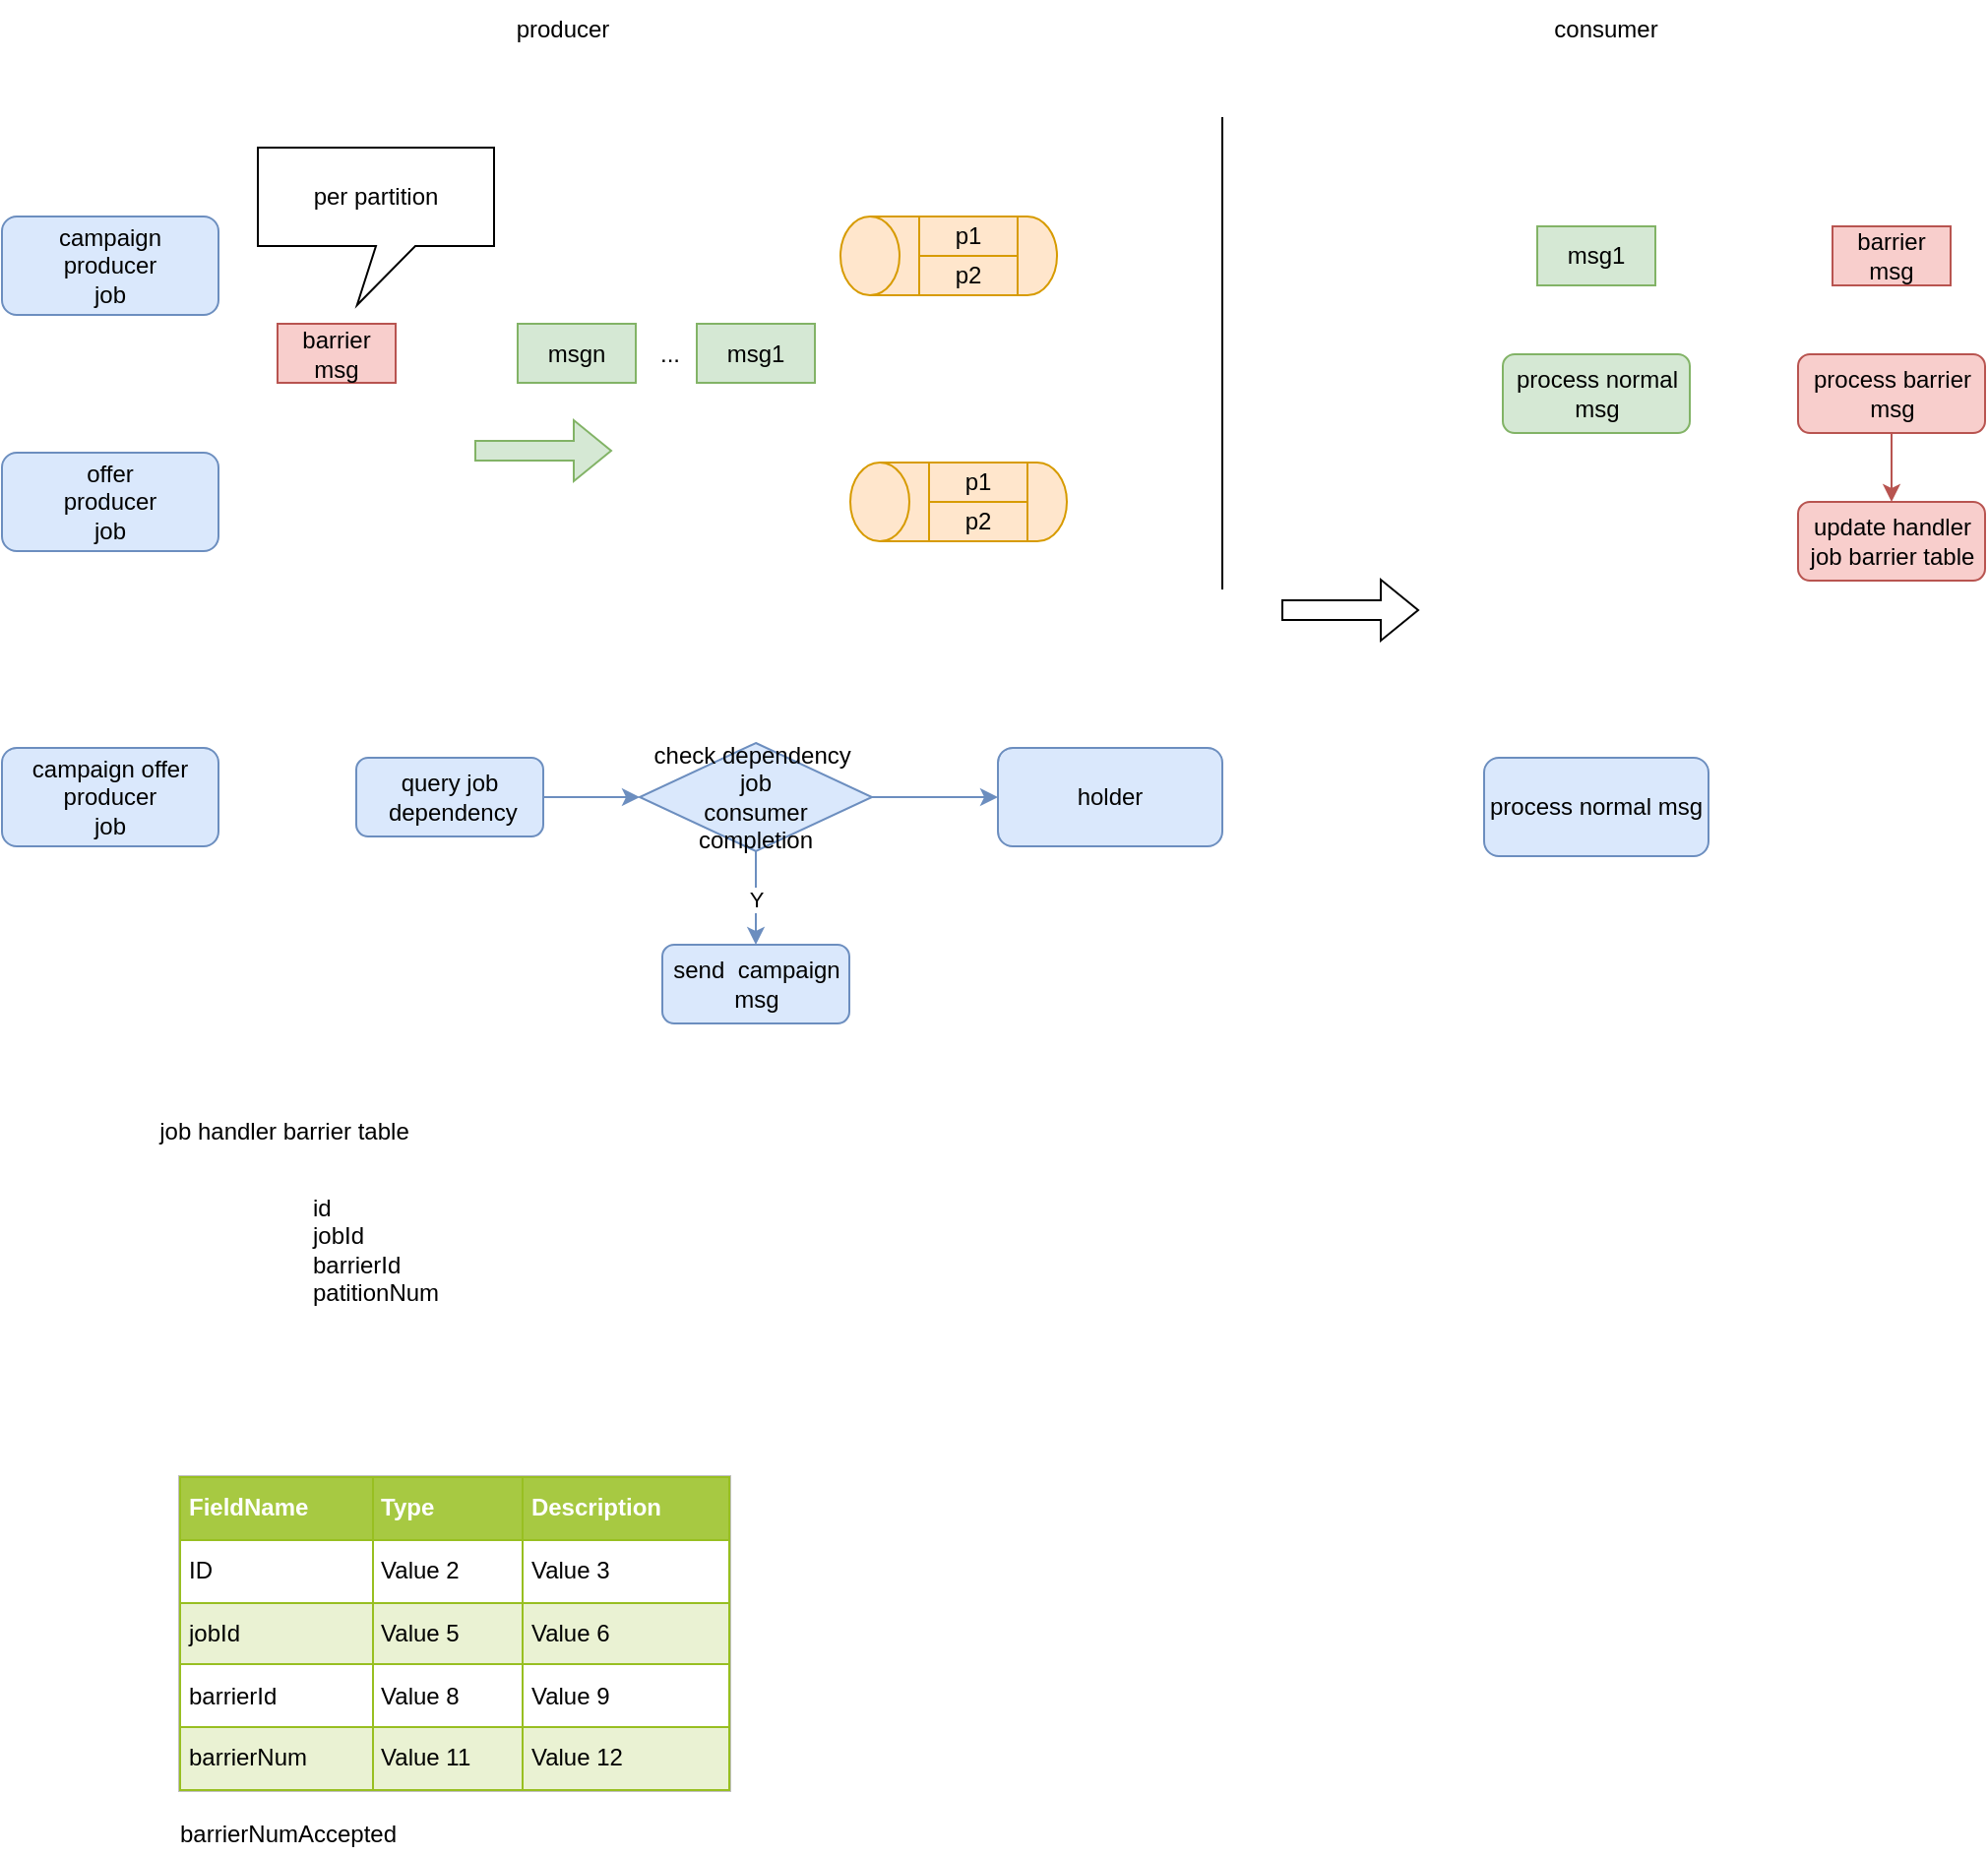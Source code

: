 <mxfile version="20.0.1" type="github">
  <diagram id="C5RBs43oDa-KdzZeNtuy" name="Page-1">
    <mxGraphModel dx="1120" dy="747" grid="1" gridSize="10" guides="1" tooltips="1" connect="1" arrows="1" fold="1" page="1" pageScale="1" pageWidth="827" pageHeight="1169" math="0" shadow="0">
      <root>
        <mxCell id="WIyWlLk6GJQsqaUBKTNV-0" />
        <mxCell id="WIyWlLk6GJQsqaUBKTNV-1" parent="WIyWlLk6GJQsqaUBKTNV-0" />
        <mxCell id="OMhgGvtzp42g15X-fxHF-0" value="campaign&lt;br&gt;producer&lt;br&gt;job" style="rounded=1;whiteSpace=wrap;html=1;fillColor=#dae8fc;strokeColor=#6c8ebf;" vertex="1" parent="WIyWlLk6GJQsqaUBKTNV-1">
          <mxGeometry x="140" y="210" width="110" height="50" as="geometry" />
        </mxCell>
        <mxCell id="OMhgGvtzp42g15X-fxHF-1" value="offer&lt;br&gt;producer&lt;br&gt;job" style="rounded=1;whiteSpace=wrap;html=1;fillColor=#dae8fc;strokeColor=#6c8ebf;" vertex="1" parent="WIyWlLk6GJQsqaUBKTNV-1">
          <mxGeometry x="140" y="330" width="110" height="50" as="geometry" />
        </mxCell>
        <mxCell id="OMhgGvtzp42g15X-fxHF-2" value="" style="shape=cylinder3;whiteSpace=wrap;html=1;boundedLbl=1;backgroundOutline=1;size=15;rotation=-90;fillColor=#ffe6cc;strokeColor=#d79b00;" vertex="1" parent="WIyWlLk6GJQsqaUBKTNV-1">
          <mxGeometry x="601" y="175" width="40" height="110" as="geometry" />
        </mxCell>
        <mxCell id="OMhgGvtzp42g15X-fxHF-3" value="p1" style="rounded=0;whiteSpace=wrap;html=1;fillColor=#ffe6cc;strokeColor=#d79b00;" vertex="1" parent="WIyWlLk6GJQsqaUBKTNV-1">
          <mxGeometry x="606" y="210" width="50" height="20" as="geometry" />
        </mxCell>
        <mxCell id="OMhgGvtzp42g15X-fxHF-4" value="p2" style="rounded=0;whiteSpace=wrap;html=1;fillColor=#ffe6cc;strokeColor=#d79b00;" vertex="1" parent="WIyWlLk6GJQsqaUBKTNV-1">
          <mxGeometry x="606" y="230" width="50" height="20" as="geometry" />
        </mxCell>
        <mxCell id="OMhgGvtzp42g15X-fxHF-10" value="" style="shape=flexArrow;endArrow=classic;html=1;rounded=0;fillColor=#d5e8d4;strokeColor=#82b366;" edge="1" parent="WIyWlLk6GJQsqaUBKTNV-1">
          <mxGeometry width="50" height="50" relative="1" as="geometry">
            <mxPoint x="380" y="329" as="sourcePoint" />
            <mxPoint x="450" y="329" as="targetPoint" />
          </mxGeometry>
        </mxCell>
        <mxCell id="OMhgGvtzp42g15X-fxHF-11" value="msg1" style="rounded=0;whiteSpace=wrap;html=1;fillColor=#d5e8d4;strokeColor=#82b366;" vertex="1" parent="WIyWlLk6GJQsqaUBKTNV-1">
          <mxGeometry x="493" y="264.5" width="60" height="30" as="geometry" />
        </mxCell>
        <mxCell id="OMhgGvtzp42g15X-fxHF-12" value="msgn" style="rounded=0;whiteSpace=wrap;html=1;fillColor=#d5e8d4;strokeColor=#82b366;" vertex="1" parent="WIyWlLk6GJQsqaUBKTNV-1">
          <mxGeometry x="402" y="264.5" width="60" height="30" as="geometry" />
        </mxCell>
        <mxCell id="OMhgGvtzp42g15X-fxHF-13" value="..." style="text;html=1;strokeColor=none;fillColor=none;align=center;verticalAlign=middle;whiteSpace=wrap;rounded=0;" vertex="1" parent="WIyWlLk6GJQsqaUBKTNV-1">
          <mxGeometry x="449" y="264.5" width="61" height="30" as="geometry" />
        </mxCell>
        <mxCell id="OMhgGvtzp42g15X-fxHF-14" value="barrier&lt;br&gt;msg" style="rounded=0;whiteSpace=wrap;html=1;fillColor=#f8cecc;strokeColor=#b85450;" vertex="1" parent="WIyWlLk6GJQsqaUBKTNV-1">
          <mxGeometry x="280" y="264.5" width="60" height="30" as="geometry" />
        </mxCell>
        <mxCell id="OMhgGvtzp42g15X-fxHF-17" value="per partition" style="shape=callout;whiteSpace=wrap;html=1;perimeter=calloutPerimeter;position2=0.42;" vertex="1" parent="WIyWlLk6GJQsqaUBKTNV-1">
          <mxGeometry x="270" y="175" width="120" height="80" as="geometry" />
        </mxCell>
        <mxCell id="OMhgGvtzp42g15X-fxHF-18" value="" style="shape=cylinder3;whiteSpace=wrap;html=1;boundedLbl=1;backgroundOutline=1;size=15;rotation=-90;fillColor=#ffe6cc;strokeColor=#d79b00;" vertex="1" parent="WIyWlLk6GJQsqaUBKTNV-1">
          <mxGeometry x="606" y="300" width="40" height="110" as="geometry" />
        </mxCell>
        <mxCell id="OMhgGvtzp42g15X-fxHF-19" value="p1" style="rounded=0;whiteSpace=wrap;html=1;fillColor=#ffe6cc;strokeColor=#d79b00;" vertex="1" parent="WIyWlLk6GJQsqaUBKTNV-1">
          <mxGeometry x="611" y="335" width="50" height="20" as="geometry" />
        </mxCell>
        <mxCell id="OMhgGvtzp42g15X-fxHF-20" value="p2" style="rounded=0;whiteSpace=wrap;html=1;fillColor=#ffe6cc;strokeColor=#d79b00;" vertex="1" parent="WIyWlLk6GJQsqaUBKTNV-1">
          <mxGeometry x="611" y="355" width="50" height="20" as="geometry" />
        </mxCell>
        <mxCell id="OMhgGvtzp42g15X-fxHF-21" value="producer" style="text;html=1;strokeColor=none;fillColor=none;align=center;verticalAlign=middle;whiteSpace=wrap;rounded=0;" vertex="1" parent="WIyWlLk6GJQsqaUBKTNV-1">
          <mxGeometry x="390" y="100" width="70" height="30" as="geometry" />
        </mxCell>
        <mxCell id="OMhgGvtzp42g15X-fxHF-22" value="" style="endArrow=none;html=1;rounded=0;" edge="1" parent="WIyWlLk6GJQsqaUBKTNV-1">
          <mxGeometry width="50" height="50" relative="1" as="geometry">
            <mxPoint x="760" y="399.5" as="sourcePoint" />
            <mxPoint x="760" y="159.5" as="targetPoint" />
          </mxGeometry>
        </mxCell>
        <mxCell id="OMhgGvtzp42g15X-fxHF-23" value="consumer" style="text;html=1;strokeColor=none;fillColor=none;align=center;verticalAlign=middle;whiteSpace=wrap;rounded=0;" vertex="1" parent="WIyWlLk6GJQsqaUBKTNV-1">
          <mxGeometry x="920" y="100" width="70" height="30" as="geometry" />
        </mxCell>
        <mxCell id="OMhgGvtzp42g15X-fxHF-24" value="" style="shape=flexArrow;endArrow=classic;html=1;rounded=0;" edge="1" parent="WIyWlLk6GJQsqaUBKTNV-1">
          <mxGeometry width="50" height="50" relative="1" as="geometry">
            <mxPoint x="790" y="410" as="sourcePoint" />
            <mxPoint x="860" y="410" as="targetPoint" />
          </mxGeometry>
        </mxCell>
        <mxCell id="OMhgGvtzp42g15X-fxHF-25" value="msg1" style="rounded=0;whiteSpace=wrap;html=1;fillColor=#d5e8d4;strokeColor=#82b366;" vertex="1" parent="WIyWlLk6GJQsqaUBKTNV-1">
          <mxGeometry x="920" y="215" width="60" height="30" as="geometry" />
        </mxCell>
        <mxCell id="OMhgGvtzp42g15X-fxHF-28" value="process normal msg" style="rounded=1;whiteSpace=wrap;html=1;fillColor=#d5e8d4;strokeColor=#82b366;" vertex="1" parent="WIyWlLk6GJQsqaUBKTNV-1">
          <mxGeometry x="902.5" y="280" width="95" height="40" as="geometry" />
        </mxCell>
        <mxCell id="OMhgGvtzp42g15X-fxHF-29" value="barrier&lt;br&gt;msg" style="rounded=0;whiteSpace=wrap;html=1;fillColor=#f8cecc;strokeColor=#b85450;" vertex="1" parent="WIyWlLk6GJQsqaUBKTNV-1">
          <mxGeometry x="1070" y="215" width="60" height="30" as="geometry" />
        </mxCell>
        <mxCell id="OMhgGvtzp42g15X-fxHF-34" value="" style="edgeStyle=orthogonalEdgeStyle;rounded=0;orthogonalLoop=1;jettySize=auto;html=1;fillColor=#f8cecc;strokeColor=#b85450;" edge="1" parent="WIyWlLk6GJQsqaUBKTNV-1" source="OMhgGvtzp42g15X-fxHF-30" target="OMhgGvtzp42g15X-fxHF-33">
          <mxGeometry relative="1" as="geometry" />
        </mxCell>
        <mxCell id="OMhgGvtzp42g15X-fxHF-30" value="process barrier msg" style="rounded=1;whiteSpace=wrap;html=1;fillColor=#f8cecc;strokeColor=#b85450;" vertex="1" parent="WIyWlLk6GJQsqaUBKTNV-1">
          <mxGeometry x="1052.5" y="280" width="95" height="40" as="geometry" />
        </mxCell>
        <mxCell id="OMhgGvtzp42g15X-fxHF-33" value="update handler job barrier table" style="rounded=1;whiteSpace=wrap;html=1;fillColor=#f8cecc;strokeColor=#b85450;" vertex="1" parent="WIyWlLk6GJQsqaUBKTNV-1">
          <mxGeometry x="1052.5" y="355" width="95" height="40" as="geometry" />
        </mxCell>
        <mxCell id="OMhgGvtzp42g15X-fxHF-35" value="campaign offer&lt;br&gt;producer&lt;br&gt;job" style="rounded=1;whiteSpace=wrap;html=1;fillColor=#dae8fc;strokeColor=#6c8ebf;" vertex="1" parent="WIyWlLk6GJQsqaUBKTNV-1">
          <mxGeometry x="140" y="480" width="110" height="50" as="geometry" />
        </mxCell>
        <mxCell id="OMhgGvtzp42g15X-fxHF-38" value="" style="edgeStyle=orthogonalEdgeStyle;rounded=0;orthogonalLoop=1;jettySize=auto;html=1;fillColor=#dae8fc;strokeColor=#6c8ebf;" edge="1" parent="WIyWlLk6GJQsqaUBKTNV-1" source="OMhgGvtzp42g15X-fxHF-36" target="OMhgGvtzp42g15X-fxHF-37">
          <mxGeometry relative="1" as="geometry" />
        </mxCell>
        <mxCell id="OMhgGvtzp42g15X-fxHF-36" value="query job &amp;nbsp;dependency" style="rounded=1;whiteSpace=wrap;html=1;fillColor=#dae8fc;strokeColor=#6c8ebf;" vertex="1" parent="WIyWlLk6GJQsqaUBKTNV-1">
          <mxGeometry x="320" y="485" width="95" height="40" as="geometry" />
        </mxCell>
        <mxCell id="OMhgGvtzp42g15X-fxHF-40" value="Y" style="edgeStyle=orthogonalEdgeStyle;rounded=0;orthogonalLoop=1;jettySize=auto;html=1;fillColor=#dae8fc;strokeColor=#6c8ebf;" edge="1" parent="WIyWlLk6GJQsqaUBKTNV-1" source="OMhgGvtzp42g15X-fxHF-37" target="OMhgGvtzp42g15X-fxHF-39">
          <mxGeometry relative="1" as="geometry" />
        </mxCell>
        <mxCell id="OMhgGvtzp42g15X-fxHF-42" value="" style="edgeStyle=orthogonalEdgeStyle;rounded=0;orthogonalLoop=1;jettySize=auto;html=1;fillColor=#dae8fc;strokeColor=#6c8ebf;" edge="1" parent="WIyWlLk6GJQsqaUBKTNV-1" source="OMhgGvtzp42g15X-fxHF-37" target="OMhgGvtzp42g15X-fxHF-41">
          <mxGeometry relative="1" as="geometry" />
        </mxCell>
        <mxCell id="OMhgGvtzp42g15X-fxHF-37" value="check dependency&amp;nbsp;&lt;br&gt;job&lt;br&gt;consumer&lt;br&gt;completion" style="rhombus;whiteSpace=wrap;html=1;fillColor=#dae8fc;strokeColor=#6c8ebf;" vertex="1" parent="WIyWlLk6GJQsqaUBKTNV-1">
          <mxGeometry x="464" y="477.5" width="118" height="55" as="geometry" />
        </mxCell>
        <mxCell id="OMhgGvtzp42g15X-fxHF-39" value="send &amp;nbsp;campaign msg" style="rounded=1;whiteSpace=wrap;html=1;fillColor=#dae8fc;strokeColor=#6c8ebf;" vertex="1" parent="WIyWlLk6GJQsqaUBKTNV-1">
          <mxGeometry x="475.5" y="580" width="95" height="40" as="geometry" />
        </mxCell>
        <mxCell id="OMhgGvtzp42g15X-fxHF-41" value="holder" style="rounded=1;whiteSpace=wrap;html=1;fillColor=#dae8fc;strokeColor=#6c8ebf;" vertex="1" parent="WIyWlLk6GJQsqaUBKTNV-1">
          <mxGeometry x="646" y="480" width="114" height="50" as="geometry" />
        </mxCell>
        <mxCell id="OMhgGvtzp42g15X-fxHF-43" value="job handler barrier table" style="text;html=1;strokeColor=none;fillColor=none;align=center;verticalAlign=middle;whiteSpace=wrap;rounded=0;" vertex="1" parent="WIyWlLk6GJQsqaUBKTNV-1">
          <mxGeometry x="211.25" y="660" width="145" height="30" as="geometry" />
        </mxCell>
        <mxCell id="OMhgGvtzp42g15X-fxHF-60" value="&lt;table border=&quot;1&quot; width=&quot;100%&quot; height=&quot;100%&quot; cellpadding=&quot;4&quot; style=&quot;width:100%;height:100%;border-collapse:collapse;&quot;&gt;&lt;tbody&gt;&lt;tr style=&quot;background-color:#A7C942;color:#ffffff;border:1px solid #98bf21;&quot;&gt;&lt;th align=&quot;left&quot;&gt;FieldName&lt;/th&gt;&lt;th align=&quot;left&quot;&gt;Type&lt;/th&gt;&lt;th align=&quot;left&quot;&gt;Description&lt;/th&gt;&lt;/tr&gt;&lt;tr style=&quot;border:1px solid #98bf21;&quot;&gt;&lt;td&gt;ID&lt;/td&gt;&lt;td&gt;Value 2&lt;/td&gt;&lt;td&gt;Value 3&lt;/td&gt;&lt;/tr&gt;&lt;tr style=&quot;background-color:#EAF2D3;border:1px solid #98bf21;&quot;&gt;&lt;td&gt;jobId&lt;/td&gt;&lt;td&gt;Value 5&lt;/td&gt;&lt;td&gt;Value 6&lt;/td&gt;&lt;/tr&gt;&lt;tr style=&quot;border:1px solid #98bf21;&quot;&gt;&lt;td&gt;barrierId&lt;/td&gt;&lt;td&gt;Value 8&lt;/td&gt;&lt;td&gt;Value 9&lt;/td&gt;&lt;/tr&gt;&lt;tr style=&quot;background-color:#EAF2D3;border:1px solid #98bf21;&quot;&gt;&lt;td&gt;barrierNum&lt;/td&gt;&lt;td&gt;Value 11&lt;/td&gt;&lt;td&gt;Value 12&lt;/td&gt;&lt;/tr&gt;&lt;/tbody&gt;&lt;/table&gt;" style="text;html=1;strokeColor=#c0c0c0;fillColor=#ffffff;overflow=fill;rounded=0;metaEdit=1;points=[[0,0,0,0,0],[0,0.25,0,0,0],[0,0.5,0,0,0],[0,0.75,0,0,0],[0,1,0,0,0],[0.25,0,0,0,0],[0.25,1,0,0,0],[0.5,0,0,0,0],[0.5,1,0,0,0],[0.75,0,0,0,0],[0.75,1,0,0,0],[1,0,0,0,0],[1,0.25,0,0,0],[1,0.5,0,0,0],[1,0.75,0,0,0],[1,1,0,0,0],[1,1,0,0,0]];absoluteArcSize=0;" vertex="1" parent="WIyWlLk6GJQsqaUBKTNV-1">
          <mxGeometry x="230" y="850" width="280" height="160" as="geometry" />
        </mxCell>
        <mxCell id="OMhgGvtzp42g15X-fxHF-61" value="barrierNumAccepted" style="text;html=1;align=center;verticalAlign=middle;resizable=0;points=[];autosize=1;strokeColor=none;fillColor=none;" vertex="1" parent="WIyWlLk6GJQsqaUBKTNV-1">
          <mxGeometry x="220" y="1022" width="130" height="20" as="geometry" />
        </mxCell>
        <mxCell id="OMhgGvtzp42g15X-fxHF-63" value="process normal msg" style="rounded=1;whiteSpace=wrap;html=1;fillColor=#dae8fc;strokeColor=#6c8ebf;" vertex="1" parent="WIyWlLk6GJQsqaUBKTNV-1">
          <mxGeometry x="893" y="485" width="114" height="50" as="geometry" />
        </mxCell>
        <mxCell id="OMhgGvtzp42g15X-fxHF-64" value="id&lt;br&gt;jobId&lt;br&gt;barrierId&lt;br&gt;patitionNum" style="text;html=1;strokeColor=none;fillColor=none;align=left;verticalAlign=middle;whiteSpace=wrap;rounded=0;" vertex="1" parent="WIyWlLk6GJQsqaUBKTNV-1">
          <mxGeometry x="296" y="710" width="154" height="50" as="geometry" />
        </mxCell>
      </root>
    </mxGraphModel>
  </diagram>
</mxfile>
